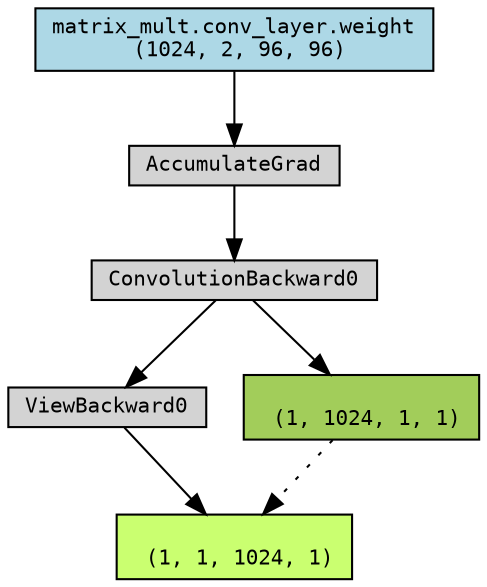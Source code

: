 digraph {
	graph [size="12,12"]
	node [align=left fontname=monospace fontsize=10 height=0.2 ranksep=0.1 shape=box style=filled]
	1672898104112 [label="
 (1, 1, 1024, 1)" fillcolor=darkolivegreen1]
	1672899085600 [label=ViewBackward0]
	1672899086272 -> 1672899085600
	1672899086272 [label=ConvolutionBackward0]
	1672899086368 -> 1672899086272
	1672931295696 [label="matrix_mult.conv_layer.weight
 (1024, 2, 96, 96)" fillcolor=lightblue]
	1672931295696 -> 1672899086368
	1672899086368 [label=AccumulateGrad]
	1672899085600 -> 1672898104112
	1672897990544 [label="
 (1, 1024, 1, 1)" fillcolor=darkolivegreen3]
	1672899086272 -> 1672897990544
	1672897990544 -> 1672898104112 [style=dotted]
}
